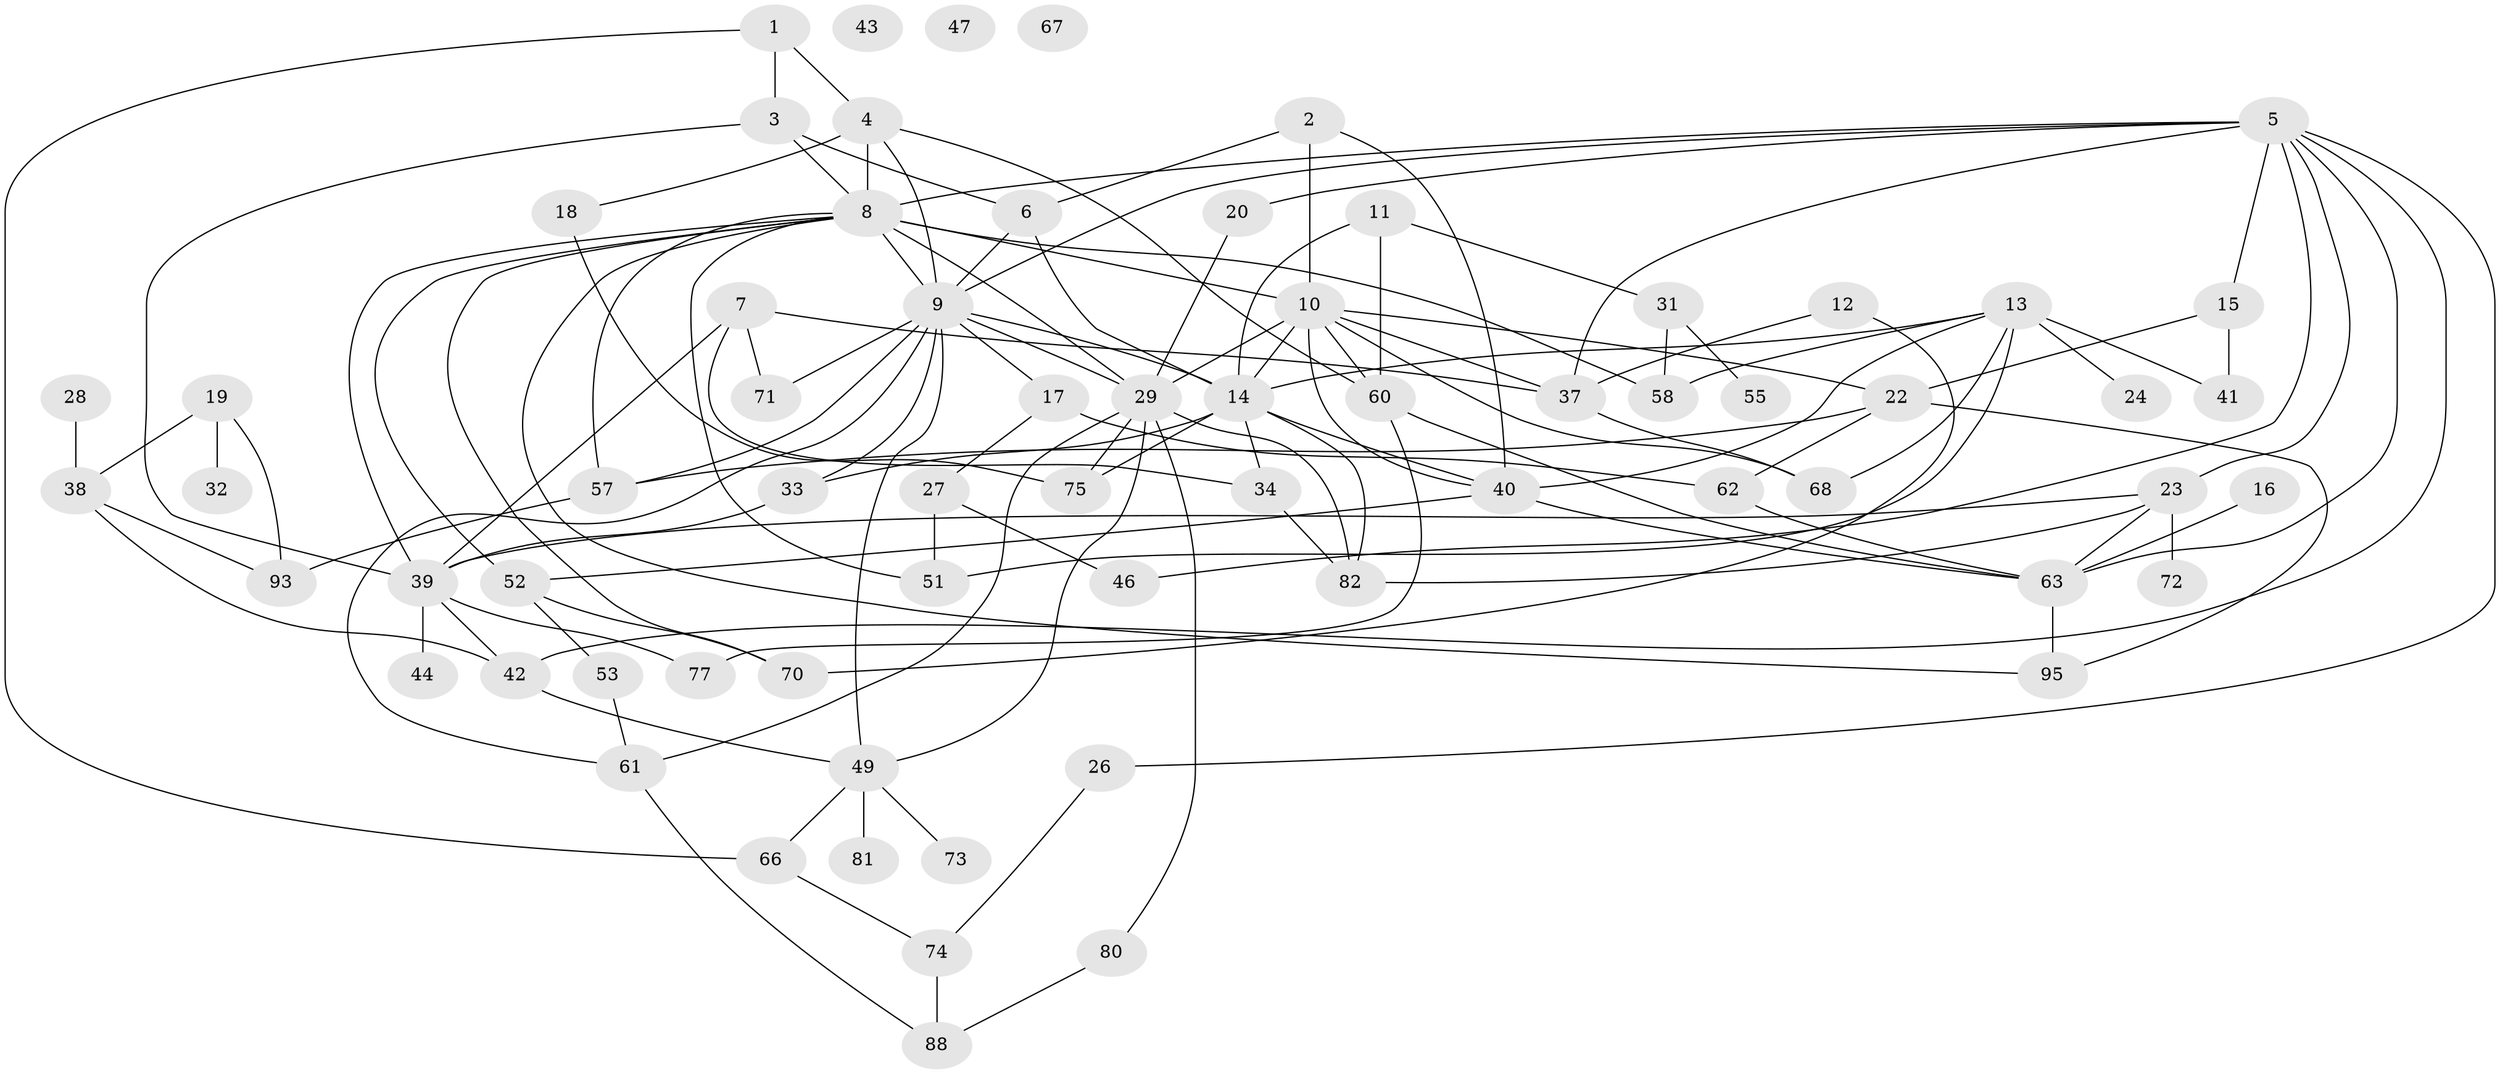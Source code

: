 // original degree distribution, {3: 0.2755102040816326, 2: 0.17346938775510204, 4: 0.1836734693877551, 6: 0.061224489795918366, 7: 0.05102040816326531, 5: 0.08163265306122448, 1: 0.1326530612244898, 0: 0.030612244897959183, 9: 0.01020408163265306}
// Generated by graph-tools (version 1.1) at 2025/16/03/04/25 18:16:28]
// undirected, 68 vertices, 125 edges
graph export_dot {
graph [start="1"]
  node [color=gray90,style=filled];
  1;
  2 [super="+69"];
  3;
  4 [super="+50"];
  5 [super="+85+35"];
  6;
  7 [super="+84"];
  8 [super="+65+87"];
  9 [super="+90+76"];
  10 [super="+48"];
  11;
  12;
  13 [super="+21"];
  14 [super="+30+25"];
  15 [super="+45"];
  16;
  17;
  18;
  19;
  20;
  22 [super="+78"];
  23;
  24;
  26;
  27;
  28;
  29 [super="+59"];
  31 [super="+83"];
  32;
  33;
  34;
  37;
  38 [super="+89"];
  39 [super="+54"];
  40 [super="+94"];
  41 [super="+98"];
  42;
  43;
  44;
  46;
  47;
  49;
  51;
  52;
  53 [super="+79"];
  55;
  57;
  58;
  60 [super="+64"];
  61;
  62;
  63;
  66;
  67;
  68;
  70;
  71;
  72;
  73;
  74;
  75;
  77;
  80;
  81;
  82;
  88;
  93 [super="+96"];
  95;
  1 -- 3;
  1 -- 4;
  1 -- 66;
  2 -- 40;
  2 -- 10;
  2 -- 6;
  3 -- 6;
  3 -- 8;
  3 -- 39;
  4 -- 18;
  4 -- 9;
  4 -- 8 [weight=2];
  4 -- 60;
  5 -- 20;
  5 -- 23;
  5 -- 26;
  5 -- 46;
  5 -- 8;
  5 -- 9;
  5 -- 15;
  5 -- 42;
  5 -- 37;
  5 -- 63;
  6 -- 9;
  6 -- 14;
  7 -- 71;
  7 -- 34;
  7 -- 37;
  7 -- 39;
  8 -- 70;
  8 -- 39;
  8 -- 9 [weight=3];
  8 -- 51;
  8 -- 52;
  8 -- 95;
  8 -- 57;
  8 -- 58;
  8 -- 29;
  8 -- 10;
  9 -- 49;
  9 -- 57;
  9 -- 33;
  9 -- 71;
  9 -- 17 [weight=2];
  9 -- 29;
  9 -- 61;
  9 -- 14;
  10 -- 29;
  10 -- 37;
  10 -- 68;
  10 -- 14;
  10 -- 40;
  10 -- 60;
  10 -- 22;
  11 -- 60;
  11 -- 14;
  11 -- 31;
  12 -- 37;
  12 -- 70;
  13 -- 14;
  13 -- 24;
  13 -- 51;
  13 -- 68;
  13 -- 40;
  13 -- 41;
  13 -- 58;
  14 -- 75;
  14 -- 33;
  14 -- 34 [weight=2];
  14 -- 82;
  14 -- 40;
  15 -- 41;
  15 -- 22;
  16 -- 63;
  17 -- 27;
  17 -- 62;
  18 -- 75;
  19 -- 32;
  19 -- 38;
  19 -- 93;
  20 -- 29;
  22 -- 95;
  22 -- 57;
  22 -- 62;
  23 -- 63;
  23 -- 72;
  23 -- 82;
  23 -- 39;
  26 -- 74;
  27 -- 46;
  27 -- 51;
  28 -- 38;
  29 -- 49;
  29 -- 61;
  29 -- 75;
  29 -- 80;
  29 -- 82;
  31 -- 58;
  31 -- 55;
  33 -- 39;
  34 -- 82;
  37 -- 68;
  38 -- 42;
  38 -- 93;
  39 -- 77;
  39 -- 42;
  39 -- 44;
  40 -- 52;
  40 -- 63;
  42 -- 49;
  49 -- 66;
  49 -- 73;
  49 -- 81;
  52 -- 70;
  52 -- 53;
  53 -- 61;
  57 -- 93;
  60 -- 63;
  60 -- 77;
  61 -- 88;
  62 -- 63;
  63 -- 95;
  66 -- 74;
  74 -- 88;
  80 -- 88;
}
